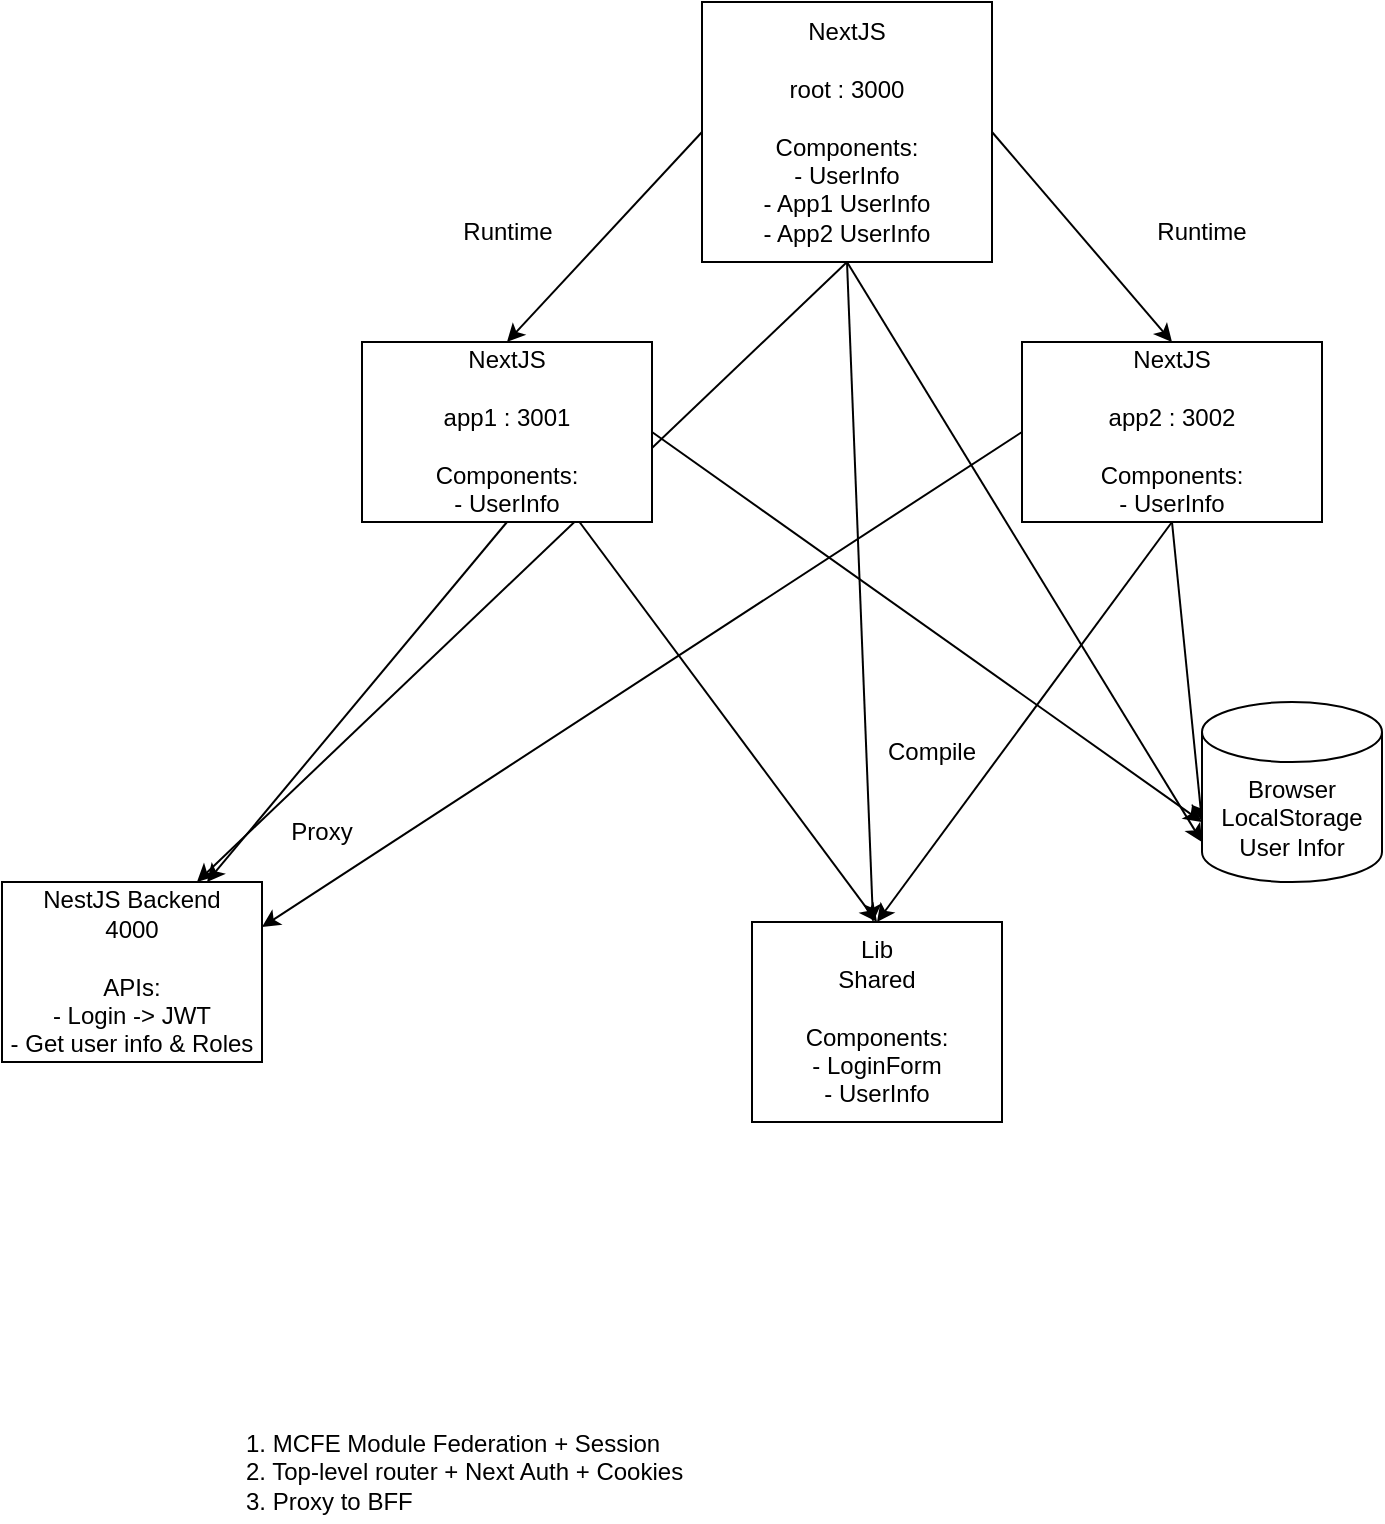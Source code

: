 <mxfile>
    <diagram id="zV0L8rmKRZQnkUwYOOTy" name="Page-1">
        <mxGraphModel dx="1337" dy="2707" grid="1" gridSize="10" guides="1" tooltips="1" connect="1" arrows="1" fold="1" page="1" pageScale="1" pageWidth="850" pageHeight="1100" math="0" shadow="0">
            <root>
                <mxCell id="0"/>
                <mxCell id="1" parent="0"/>
                <mxCell id="7" style="edgeStyle=none;html=1;exitX=0;exitY=0.5;exitDx=0;exitDy=0;entryX=0.5;entryY=0;entryDx=0;entryDy=0;" parent="1" source="2" target="3" edge="1">
                    <mxGeometry relative="1" as="geometry"/>
                </mxCell>
                <mxCell id="9" style="edgeStyle=none;html=1;exitX=0.5;exitY=1;exitDx=0;exitDy=0;" parent="1" source="2" target="5" edge="1">
                    <mxGeometry relative="1" as="geometry"/>
                </mxCell>
                <mxCell id="13" style="edgeStyle=none;html=1;exitX=0.5;exitY=1;exitDx=0;exitDy=0;entryX=0.75;entryY=0;entryDx=0;entryDy=0;" parent="1" source="2" target="10" edge="1">
                    <mxGeometry relative="1" as="geometry"/>
                </mxCell>
                <mxCell id="23" style="edgeStyle=none;html=1;exitX=0.5;exitY=1;exitDx=0;exitDy=0;" parent="1" source="2" edge="1">
                    <mxGeometry relative="1" as="geometry">
                        <mxPoint x="500" y="400" as="targetPoint"/>
                    </mxGeometry>
                </mxCell>
                <mxCell id="28" style="edgeStyle=none;html=1;exitX=1;exitY=0.5;exitDx=0;exitDy=0;entryX=0.5;entryY=0;entryDx=0;entryDy=0;" parent="1" source="2" target="4" edge="1">
                    <mxGeometry relative="1" as="geometry"/>
                </mxCell>
                <mxCell id="2" value="NextJS&lt;br&gt;&lt;br&gt;root : 3000&lt;br&gt;&lt;br&gt;Components:&lt;br&gt;- UserInfo&lt;br&gt;- App1 UserInfo&lt;br&gt;- App2 UserInfo" style="rounded=0;whiteSpace=wrap;html=1;" parent="1" vertex="1">
                    <mxGeometry x="250" y="-20" width="145" height="130" as="geometry"/>
                </mxCell>
                <mxCell id="12" style="edgeStyle=none;html=1;exitX=0.5;exitY=1;exitDx=0;exitDy=0;" parent="1" source="3" target="10" edge="1">
                    <mxGeometry relative="1" as="geometry"/>
                </mxCell>
                <mxCell id="15" style="edgeStyle=none;html=1;exitX=0.75;exitY=1;exitDx=0;exitDy=0;entryX=0.5;entryY=0;entryDx=0;entryDy=0;" parent="1" source="3" target="5" edge="1">
                    <mxGeometry relative="1" as="geometry"/>
                </mxCell>
                <mxCell id="21" style="edgeStyle=none;html=1;exitX=1;exitY=0.5;exitDx=0;exitDy=0;entryX=0;entryY=0;entryDx=0;entryDy=60;entryPerimeter=0;" parent="1" source="3" target="20" edge="1">
                    <mxGeometry relative="1" as="geometry"/>
                </mxCell>
                <mxCell id="3" value="NextJS&lt;br&gt;&lt;br&gt;app1 : 3001&lt;br&gt;&lt;br&gt;Components:&lt;br&gt;- UserInfo&lt;br&gt;" style="rounded=0;whiteSpace=wrap;html=1;" parent="1" vertex="1">
                    <mxGeometry x="80" y="150" width="145" height="90" as="geometry"/>
                </mxCell>
                <mxCell id="11" style="edgeStyle=none;html=1;exitX=0.5;exitY=1;exitDx=0;exitDy=0;entryX=0.5;entryY=0;entryDx=0;entryDy=0;" parent="1" source="4" target="5" edge="1">
                    <mxGeometry relative="1" as="geometry"/>
                </mxCell>
                <mxCell id="14" style="edgeStyle=none;html=1;exitX=0;exitY=0.5;exitDx=0;exitDy=0;entryX=1;entryY=0.25;entryDx=0;entryDy=0;" parent="1" source="4" target="10" edge="1">
                    <mxGeometry relative="1" as="geometry"/>
                </mxCell>
                <mxCell id="22" style="edgeStyle=none;html=1;exitX=0.5;exitY=1;exitDx=0;exitDy=0;entryX=0;entryY=0;entryDx=0;entryDy=60;entryPerimeter=0;" parent="1" source="4" target="20" edge="1">
                    <mxGeometry relative="1" as="geometry"/>
                </mxCell>
                <mxCell id="4" value="NextJS&lt;br&gt;&lt;br&gt;app2 : 3002&lt;br&gt;&lt;br&gt;Components:&lt;br&gt;- UserInfo&lt;br&gt;" style="rounded=0;whiteSpace=wrap;html=1;" parent="1" vertex="1">
                    <mxGeometry x="410" y="150" width="150" height="90" as="geometry"/>
                </mxCell>
                <mxCell id="5" value="Lib&lt;br&gt;Shared&lt;br&gt;&lt;br&gt;Components:&lt;br&gt;- LoginForm&lt;br&gt;- UserInfo" style="rounded=0;whiteSpace=wrap;html=1;" parent="1" vertex="1">
                    <mxGeometry x="275" y="440" width="125" height="100" as="geometry"/>
                </mxCell>
                <mxCell id="10" value="NestJS Backend&lt;br&gt;4000&lt;br&gt;&lt;br&gt;APIs:&lt;br&gt;- Login -&amp;gt; JWT&lt;br&gt;- Get user info &amp;amp; Roles" style="rounded=0;whiteSpace=wrap;html=1;" parent="1" vertex="1">
                    <mxGeometry x="-100" y="420" width="130" height="90" as="geometry"/>
                </mxCell>
                <mxCell id="16" value="Compile" style="text;html=1;strokeColor=none;fillColor=none;align=center;verticalAlign=middle;whiteSpace=wrap;rounded=0;" parent="1" vertex="1">
                    <mxGeometry x="335" y="340" width="60" height="30" as="geometry"/>
                </mxCell>
                <mxCell id="17" value="1. MCFE Module Federation + Session&lt;br&gt;2. Top-level router + Next Auth + Cookies&lt;br&gt;3. Proxy to BFF" style="text;html=1;strokeColor=none;fillColor=none;align=left;verticalAlign=middle;whiteSpace=wrap;rounded=0;" parent="1" vertex="1">
                    <mxGeometry x="20" y="690" width="290" height="50" as="geometry"/>
                </mxCell>
                <mxCell id="20" value="Browser&lt;br&gt;LocalStorage&lt;br&gt;User Infor" style="shape=cylinder3;whiteSpace=wrap;html=1;boundedLbl=1;backgroundOutline=1;size=15;" parent="1" vertex="1">
                    <mxGeometry x="500" y="330" width="90" height="90" as="geometry"/>
                </mxCell>
                <mxCell id="25" value="Runtime" style="text;html=1;strokeColor=none;fillColor=none;align=center;verticalAlign=middle;whiteSpace=wrap;rounded=0;" parent="1" vertex="1">
                    <mxGeometry x="122.5" y="80" width="60" height="30" as="geometry"/>
                </mxCell>
                <mxCell id="29" value="Runtime" style="text;html=1;strokeColor=none;fillColor=none;align=center;verticalAlign=middle;whiteSpace=wrap;rounded=0;" parent="1" vertex="1">
                    <mxGeometry x="470" y="80" width="60" height="30" as="geometry"/>
                </mxCell>
                <mxCell id="32" value="Proxy" style="text;html=1;strokeColor=none;fillColor=none;align=center;verticalAlign=middle;whiteSpace=wrap;rounded=0;" vertex="1" parent="1">
                    <mxGeometry x="30" y="380" width="60" height="30" as="geometry"/>
                </mxCell>
            </root>
        </mxGraphModel>
    </diagram>
</mxfile>
